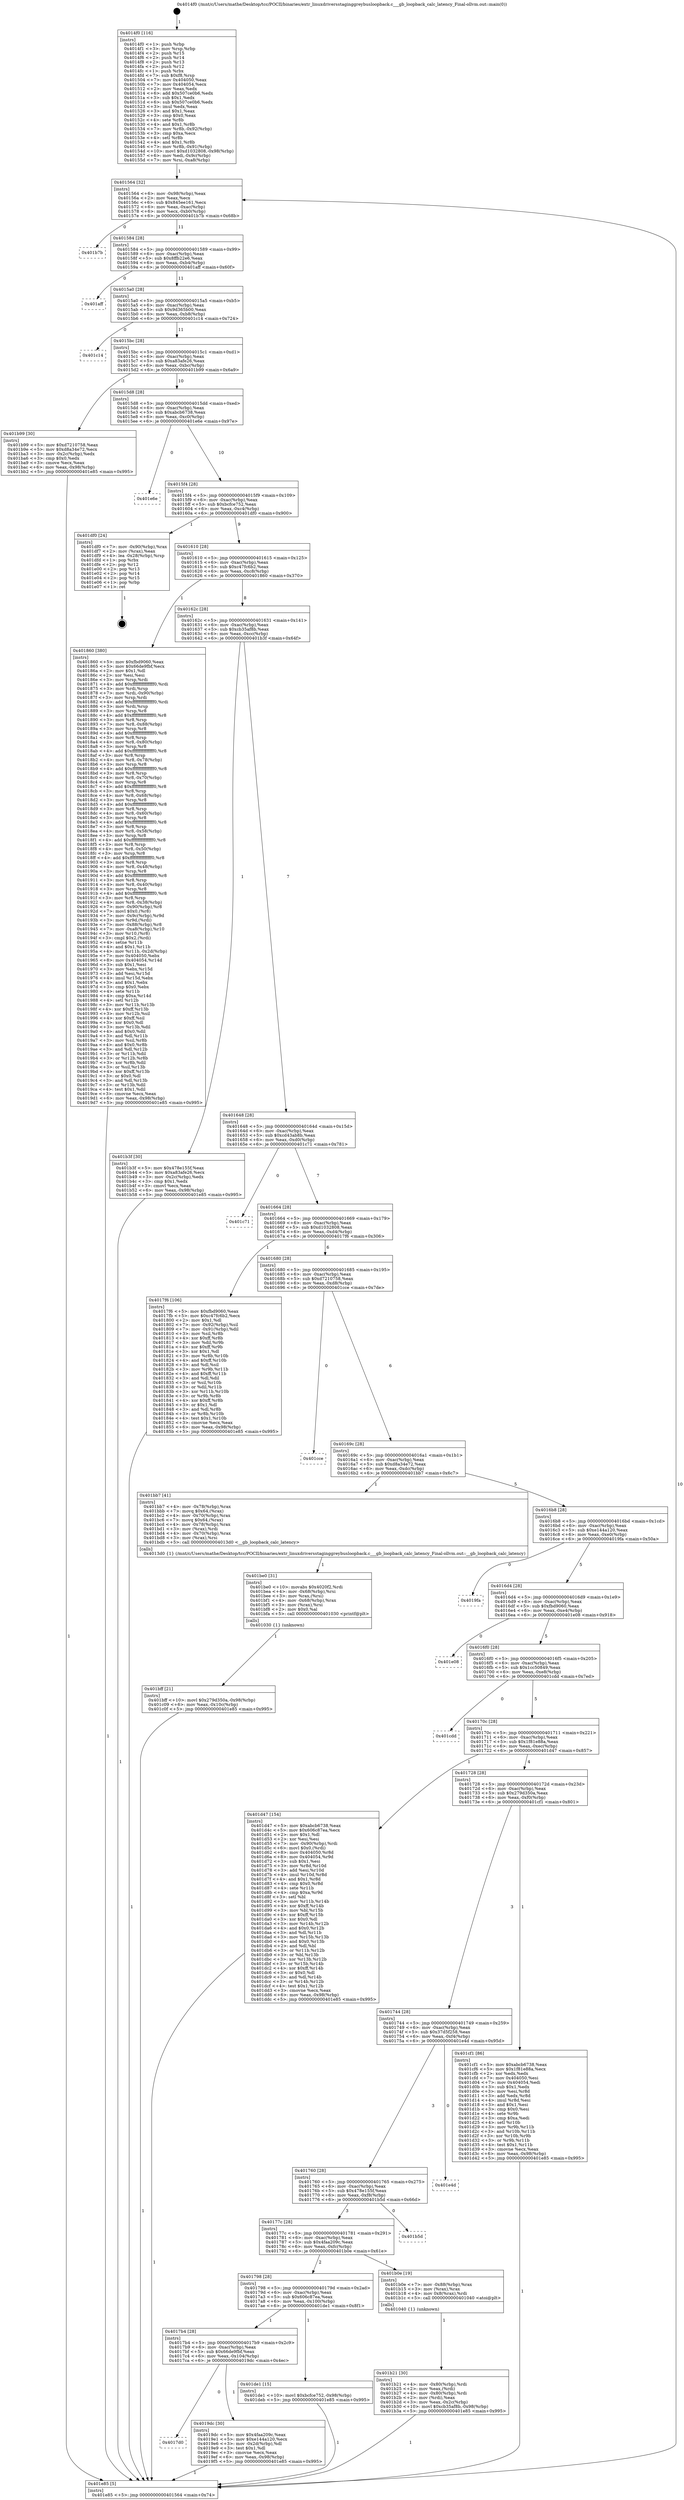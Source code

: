 digraph "0x4014f0" {
  label = "0x4014f0 (/mnt/c/Users/mathe/Desktop/tcc/POCII/binaries/extr_linuxdriversstaginggreybusloopback.c___gb_loopback_calc_latency_Final-ollvm.out::main(0))"
  labelloc = "t"
  node[shape=record]

  Entry [label="",width=0.3,height=0.3,shape=circle,fillcolor=black,style=filled]
  "0x401564" [label="{
     0x401564 [32]\l
     | [instrs]\l
     &nbsp;&nbsp;0x401564 \<+6\>: mov -0x98(%rbp),%eax\l
     &nbsp;&nbsp;0x40156a \<+2\>: mov %eax,%ecx\l
     &nbsp;&nbsp;0x40156c \<+6\>: sub $0x845ee161,%ecx\l
     &nbsp;&nbsp;0x401572 \<+6\>: mov %eax,-0xac(%rbp)\l
     &nbsp;&nbsp;0x401578 \<+6\>: mov %ecx,-0xb0(%rbp)\l
     &nbsp;&nbsp;0x40157e \<+6\>: je 0000000000401b7b \<main+0x68b\>\l
  }"]
  "0x401b7b" [label="{
     0x401b7b\l
  }", style=dashed]
  "0x401584" [label="{
     0x401584 [28]\l
     | [instrs]\l
     &nbsp;&nbsp;0x401584 \<+5\>: jmp 0000000000401589 \<main+0x99\>\l
     &nbsp;&nbsp;0x401589 \<+6\>: mov -0xac(%rbp),%eax\l
     &nbsp;&nbsp;0x40158f \<+5\>: sub $0x8ffb22e6,%eax\l
     &nbsp;&nbsp;0x401594 \<+6\>: mov %eax,-0xb4(%rbp)\l
     &nbsp;&nbsp;0x40159a \<+6\>: je 0000000000401aff \<main+0x60f\>\l
  }"]
  Exit [label="",width=0.3,height=0.3,shape=circle,fillcolor=black,style=filled,peripheries=2]
  "0x401aff" [label="{
     0x401aff\l
  }", style=dashed]
  "0x4015a0" [label="{
     0x4015a0 [28]\l
     | [instrs]\l
     &nbsp;&nbsp;0x4015a0 \<+5\>: jmp 00000000004015a5 \<main+0xb5\>\l
     &nbsp;&nbsp;0x4015a5 \<+6\>: mov -0xac(%rbp),%eax\l
     &nbsp;&nbsp;0x4015ab \<+5\>: sub $0x9d365b00,%eax\l
     &nbsp;&nbsp;0x4015b0 \<+6\>: mov %eax,-0xb8(%rbp)\l
     &nbsp;&nbsp;0x4015b6 \<+6\>: je 0000000000401c14 \<main+0x724\>\l
  }"]
  "0x401bff" [label="{
     0x401bff [21]\l
     | [instrs]\l
     &nbsp;&nbsp;0x401bff \<+10\>: movl $0x279d350a,-0x98(%rbp)\l
     &nbsp;&nbsp;0x401c09 \<+6\>: mov %eax,-0x10c(%rbp)\l
     &nbsp;&nbsp;0x401c0f \<+5\>: jmp 0000000000401e85 \<main+0x995\>\l
  }"]
  "0x401c14" [label="{
     0x401c14\l
  }", style=dashed]
  "0x4015bc" [label="{
     0x4015bc [28]\l
     | [instrs]\l
     &nbsp;&nbsp;0x4015bc \<+5\>: jmp 00000000004015c1 \<main+0xd1\>\l
     &nbsp;&nbsp;0x4015c1 \<+6\>: mov -0xac(%rbp),%eax\l
     &nbsp;&nbsp;0x4015c7 \<+5\>: sub $0xa83afe26,%eax\l
     &nbsp;&nbsp;0x4015cc \<+6\>: mov %eax,-0xbc(%rbp)\l
     &nbsp;&nbsp;0x4015d2 \<+6\>: je 0000000000401b99 \<main+0x6a9\>\l
  }"]
  "0x401be0" [label="{
     0x401be0 [31]\l
     | [instrs]\l
     &nbsp;&nbsp;0x401be0 \<+10\>: movabs $0x4020f2,%rdi\l
     &nbsp;&nbsp;0x401bea \<+4\>: mov -0x68(%rbp),%rsi\l
     &nbsp;&nbsp;0x401bee \<+3\>: mov %rax,(%rsi)\l
     &nbsp;&nbsp;0x401bf1 \<+4\>: mov -0x68(%rbp),%rax\l
     &nbsp;&nbsp;0x401bf5 \<+3\>: mov (%rax),%rsi\l
     &nbsp;&nbsp;0x401bf8 \<+2\>: mov $0x0,%al\l
     &nbsp;&nbsp;0x401bfa \<+5\>: call 0000000000401030 \<printf@plt\>\l
     | [calls]\l
     &nbsp;&nbsp;0x401030 \{1\} (unknown)\l
  }"]
  "0x401b99" [label="{
     0x401b99 [30]\l
     | [instrs]\l
     &nbsp;&nbsp;0x401b99 \<+5\>: mov $0xd7210758,%eax\l
     &nbsp;&nbsp;0x401b9e \<+5\>: mov $0xd8a34e72,%ecx\l
     &nbsp;&nbsp;0x401ba3 \<+3\>: mov -0x2c(%rbp),%edx\l
     &nbsp;&nbsp;0x401ba6 \<+3\>: cmp $0x0,%edx\l
     &nbsp;&nbsp;0x401ba9 \<+3\>: cmove %ecx,%eax\l
     &nbsp;&nbsp;0x401bac \<+6\>: mov %eax,-0x98(%rbp)\l
     &nbsp;&nbsp;0x401bb2 \<+5\>: jmp 0000000000401e85 \<main+0x995\>\l
  }"]
  "0x4015d8" [label="{
     0x4015d8 [28]\l
     | [instrs]\l
     &nbsp;&nbsp;0x4015d8 \<+5\>: jmp 00000000004015dd \<main+0xed\>\l
     &nbsp;&nbsp;0x4015dd \<+6\>: mov -0xac(%rbp),%eax\l
     &nbsp;&nbsp;0x4015e3 \<+5\>: sub $0xabcb6738,%eax\l
     &nbsp;&nbsp;0x4015e8 \<+6\>: mov %eax,-0xc0(%rbp)\l
     &nbsp;&nbsp;0x4015ee \<+6\>: je 0000000000401e6e \<main+0x97e\>\l
  }"]
  "0x401b21" [label="{
     0x401b21 [30]\l
     | [instrs]\l
     &nbsp;&nbsp;0x401b21 \<+4\>: mov -0x80(%rbp),%rdi\l
     &nbsp;&nbsp;0x401b25 \<+2\>: mov %eax,(%rdi)\l
     &nbsp;&nbsp;0x401b27 \<+4\>: mov -0x80(%rbp),%rdi\l
     &nbsp;&nbsp;0x401b2b \<+2\>: mov (%rdi),%eax\l
     &nbsp;&nbsp;0x401b2d \<+3\>: mov %eax,-0x2c(%rbp)\l
     &nbsp;&nbsp;0x401b30 \<+10\>: movl $0xcb35af8b,-0x98(%rbp)\l
     &nbsp;&nbsp;0x401b3a \<+5\>: jmp 0000000000401e85 \<main+0x995\>\l
  }"]
  "0x401e6e" [label="{
     0x401e6e\l
  }", style=dashed]
  "0x4015f4" [label="{
     0x4015f4 [28]\l
     | [instrs]\l
     &nbsp;&nbsp;0x4015f4 \<+5\>: jmp 00000000004015f9 \<main+0x109\>\l
     &nbsp;&nbsp;0x4015f9 \<+6\>: mov -0xac(%rbp),%eax\l
     &nbsp;&nbsp;0x4015ff \<+5\>: sub $0xbcfce752,%eax\l
     &nbsp;&nbsp;0x401604 \<+6\>: mov %eax,-0xc4(%rbp)\l
     &nbsp;&nbsp;0x40160a \<+6\>: je 0000000000401df0 \<main+0x900\>\l
  }"]
  "0x4017d0" [label="{
     0x4017d0\l
  }", style=dashed]
  "0x401df0" [label="{
     0x401df0 [24]\l
     | [instrs]\l
     &nbsp;&nbsp;0x401df0 \<+7\>: mov -0x90(%rbp),%rax\l
     &nbsp;&nbsp;0x401df7 \<+2\>: mov (%rax),%eax\l
     &nbsp;&nbsp;0x401df9 \<+4\>: lea -0x28(%rbp),%rsp\l
     &nbsp;&nbsp;0x401dfd \<+1\>: pop %rbx\l
     &nbsp;&nbsp;0x401dfe \<+2\>: pop %r12\l
     &nbsp;&nbsp;0x401e00 \<+2\>: pop %r13\l
     &nbsp;&nbsp;0x401e02 \<+2\>: pop %r14\l
     &nbsp;&nbsp;0x401e04 \<+2\>: pop %r15\l
     &nbsp;&nbsp;0x401e06 \<+1\>: pop %rbp\l
     &nbsp;&nbsp;0x401e07 \<+1\>: ret\l
  }"]
  "0x401610" [label="{
     0x401610 [28]\l
     | [instrs]\l
     &nbsp;&nbsp;0x401610 \<+5\>: jmp 0000000000401615 \<main+0x125\>\l
     &nbsp;&nbsp;0x401615 \<+6\>: mov -0xac(%rbp),%eax\l
     &nbsp;&nbsp;0x40161b \<+5\>: sub $0xc47fc6b2,%eax\l
     &nbsp;&nbsp;0x401620 \<+6\>: mov %eax,-0xc8(%rbp)\l
     &nbsp;&nbsp;0x401626 \<+6\>: je 0000000000401860 \<main+0x370\>\l
  }"]
  "0x4019dc" [label="{
     0x4019dc [30]\l
     | [instrs]\l
     &nbsp;&nbsp;0x4019dc \<+5\>: mov $0x4faa209c,%eax\l
     &nbsp;&nbsp;0x4019e1 \<+5\>: mov $0xe144a120,%ecx\l
     &nbsp;&nbsp;0x4019e6 \<+3\>: mov -0x2d(%rbp),%dl\l
     &nbsp;&nbsp;0x4019e9 \<+3\>: test $0x1,%dl\l
     &nbsp;&nbsp;0x4019ec \<+3\>: cmovne %ecx,%eax\l
     &nbsp;&nbsp;0x4019ef \<+6\>: mov %eax,-0x98(%rbp)\l
     &nbsp;&nbsp;0x4019f5 \<+5\>: jmp 0000000000401e85 \<main+0x995\>\l
  }"]
  "0x401860" [label="{
     0x401860 [380]\l
     | [instrs]\l
     &nbsp;&nbsp;0x401860 \<+5\>: mov $0xfbd9060,%eax\l
     &nbsp;&nbsp;0x401865 \<+5\>: mov $0x66de9fbf,%ecx\l
     &nbsp;&nbsp;0x40186a \<+2\>: mov $0x1,%dl\l
     &nbsp;&nbsp;0x40186c \<+2\>: xor %esi,%esi\l
     &nbsp;&nbsp;0x40186e \<+3\>: mov %rsp,%rdi\l
     &nbsp;&nbsp;0x401871 \<+4\>: add $0xfffffffffffffff0,%rdi\l
     &nbsp;&nbsp;0x401875 \<+3\>: mov %rdi,%rsp\l
     &nbsp;&nbsp;0x401878 \<+7\>: mov %rdi,-0x90(%rbp)\l
     &nbsp;&nbsp;0x40187f \<+3\>: mov %rsp,%rdi\l
     &nbsp;&nbsp;0x401882 \<+4\>: add $0xfffffffffffffff0,%rdi\l
     &nbsp;&nbsp;0x401886 \<+3\>: mov %rdi,%rsp\l
     &nbsp;&nbsp;0x401889 \<+3\>: mov %rsp,%r8\l
     &nbsp;&nbsp;0x40188c \<+4\>: add $0xfffffffffffffff0,%r8\l
     &nbsp;&nbsp;0x401890 \<+3\>: mov %r8,%rsp\l
     &nbsp;&nbsp;0x401893 \<+7\>: mov %r8,-0x88(%rbp)\l
     &nbsp;&nbsp;0x40189a \<+3\>: mov %rsp,%r8\l
     &nbsp;&nbsp;0x40189d \<+4\>: add $0xfffffffffffffff0,%r8\l
     &nbsp;&nbsp;0x4018a1 \<+3\>: mov %r8,%rsp\l
     &nbsp;&nbsp;0x4018a4 \<+4\>: mov %r8,-0x80(%rbp)\l
     &nbsp;&nbsp;0x4018a8 \<+3\>: mov %rsp,%r8\l
     &nbsp;&nbsp;0x4018ab \<+4\>: add $0xfffffffffffffff0,%r8\l
     &nbsp;&nbsp;0x4018af \<+3\>: mov %r8,%rsp\l
     &nbsp;&nbsp;0x4018b2 \<+4\>: mov %r8,-0x78(%rbp)\l
     &nbsp;&nbsp;0x4018b6 \<+3\>: mov %rsp,%r8\l
     &nbsp;&nbsp;0x4018b9 \<+4\>: add $0xfffffffffffffff0,%r8\l
     &nbsp;&nbsp;0x4018bd \<+3\>: mov %r8,%rsp\l
     &nbsp;&nbsp;0x4018c0 \<+4\>: mov %r8,-0x70(%rbp)\l
     &nbsp;&nbsp;0x4018c4 \<+3\>: mov %rsp,%r8\l
     &nbsp;&nbsp;0x4018c7 \<+4\>: add $0xfffffffffffffff0,%r8\l
     &nbsp;&nbsp;0x4018cb \<+3\>: mov %r8,%rsp\l
     &nbsp;&nbsp;0x4018ce \<+4\>: mov %r8,-0x68(%rbp)\l
     &nbsp;&nbsp;0x4018d2 \<+3\>: mov %rsp,%r8\l
     &nbsp;&nbsp;0x4018d5 \<+4\>: add $0xfffffffffffffff0,%r8\l
     &nbsp;&nbsp;0x4018d9 \<+3\>: mov %r8,%rsp\l
     &nbsp;&nbsp;0x4018dc \<+4\>: mov %r8,-0x60(%rbp)\l
     &nbsp;&nbsp;0x4018e0 \<+3\>: mov %rsp,%r8\l
     &nbsp;&nbsp;0x4018e3 \<+4\>: add $0xfffffffffffffff0,%r8\l
     &nbsp;&nbsp;0x4018e7 \<+3\>: mov %r8,%rsp\l
     &nbsp;&nbsp;0x4018ea \<+4\>: mov %r8,-0x58(%rbp)\l
     &nbsp;&nbsp;0x4018ee \<+3\>: mov %rsp,%r8\l
     &nbsp;&nbsp;0x4018f1 \<+4\>: add $0xfffffffffffffff0,%r8\l
     &nbsp;&nbsp;0x4018f5 \<+3\>: mov %r8,%rsp\l
     &nbsp;&nbsp;0x4018f8 \<+4\>: mov %r8,-0x50(%rbp)\l
     &nbsp;&nbsp;0x4018fc \<+3\>: mov %rsp,%r8\l
     &nbsp;&nbsp;0x4018ff \<+4\>: add $0xfffffffffffffff0,%r8\l
     &nbsp;&nbsp;0x401903 \<+3\>: mov %r8,%rsp\l
     &nbsp;&nbsp;0x401906 \<+4\>: mov %r8,-0x48(%rbp)\l
     &nbsp;&nbsp;0x40190a \<+3\>: mov %rsp,%r8\l
     &nbsp;&nbsp;0x40190d \<+4\>: add $0xfffffffffffffff0,%r8\l
     &nbsp;&nbsp;0x401911 \<+3\>: mov %r8,%rsp\l
     &nbsp;&nbsp;0x401914 \<+4\>: mov %r8,-0x40(%rbp)\l
     &nbsp;&nbsp;0x401918 \<+3\>: mov %rsp,%r8\l
     &nbsp;&nbsp;0x40191b \<+4\>: add $0xfffffffffffffff0,%r8\l
     &nbsp;&nbsp;0x40191f \<+3\>: mov %r8,%rsp\l
     &nbsp;&nbsp;0x401922 \<+4\>: mov %r8,-0x38(%rbp)\l
     &nbsp;&nbsp;0x401926 \<+7\>: mov -0x90(%rbp),%r8\l
     &nbsp;&nbsp;0x40192d \<+7\>: movl $0x0,(%r8)\l
     &nbsp;&nbsp;0x401934 \<+7\>: mov -0x9c(%rbp),%r9d\l
     &nbsp;&nbsp;0x40193b \<+3\>: mov %r9d,(%rdi)\l
     &nbsp;&nbsp;0x40193e \<+7\>: mov -0x88(%rbp),%r8\l
     &nbsp;&nbsp;0x401945 \<+7\>: mov -0xa8(%rbp),%r10\l
     &nbsp;&nbsp;0x40194c \<+3\>: mov %r10,(%r8)\l
     &nbsp;&nbsp;0x40194f \<+3\>: cmpl $0x2,(%rdi)\l
     &nbsp;&nbsp;0x401952 \<+4\>: setne %r11b\l
     &nbsp;&nbsp;0x401956 \<+4\>: and $0x1,%r11b\l
     &nbsp;&nbsp;0x40195a \<+4\>: mov %r11b,-0x2d(%rbp)\l
     &nbsp;&nbsp;0x40195e \<+7\>: mov 0x404050,%ebx\l
     &nbsp;&nbsp;0x401965 \<+8\>: mov 0x404054,%r14d\l
     &nbsp;&nbsp;0x40196d \<+3\>: sub $0x1,%esi\l
     &nbsp;&nbsp;0x401970 \<+3\>: mov %ebx,%r15d\l
     &nbsp;&nbsp;0x401973 \<+3\>: add %esi,%r15d\l
     &nbsp;&nbsp;0x401976 \<+4\>: imul %r15d,%ebx\l
     &nbsp;&nbsp;0x40197a \<+3\>: and $0x1,%ebx\l
     &nbsp;&nbsp;0x40197d \<+3\>: cmp $0x0,%ebx\l
     &nbsp;&nbsp;0x401980 \<+4\>: sete %r11b\l
     &nbsp;&nbsp;0x401984 \<+4\>: cmp $0xa,%r14d\l
     &nbsp;&nbsp;0x401988 \<+4\>: setl %r12b\l
     &nbsp;&nbsp;0x40198c \<+3\>: mov %r11b,%r13b\l
     &nbsp;&nbsp;0x40198f \<+4\>: xor $0xff,%r13b\l
     &nbsp;&nbsp;0x401993 \<+3\>: mov %r12b,%sil\l
     &nbsp;&nbsp;0x401996 \<+4\>: xor $0xff,%sil\l
     &nbsp;&nbsp;0x40199a \<+3\>: xor $0x0,%dl\l
     &nbsp;&nbsp;0x40199d \<+3\>: mov %r13b,%dil\l
     &nbsp;&nbsp;0x4019a0 \<+4\>: and $0x0,%dil\l
     &nbsp;&nbsp;0x4019a4 \<+3\>: and %dl,%r11b\l
     &nbsp;&nbsp;0x4019a7 \<+3\>: mov %sil,%r8b\l
     &nbsp;&nbsp;0x4019aa \<+4\>: and $0x0,%r8b\l
     &nbsp;&nbsp;0x4019ae \<+3\>: and %dl,%r12b\l
     &nbsp;&nbsp;0x4019b1 \<+3\>: or %r11b,%dil\l
     &nbsp;&nbsp;0x4019b4 \<+3\>: or %r12b,%r8b\l
     &nbsp;&nbsp;0x4019b7 \<+3\>: xor %r8b,%dil\l
     &nbsp;&nbsp;0x4019ba \<+3\>: or %sil,%r13b\l
     &nbsp;&nbsp;0x4019bd \<+4\>: xor $0xff,%r13b\l
     &nbsp;&nbsp;0x4019c1 \<+3\>: or $0x0,%dl\l
     &nbsp;&nbsp;0x4019c4 \<+3\>: and %dl,%r13b\l
     &nbsp;&nbsp;0x4019c7 \<+3\>: or %r13b,%dil\l
     &nbsp;&nbsp;0x4019ca \<+4\>: test $0x1,%dil\l
     &nbsp;&nbsp;0x4019ce \<+3\>: cmovne %ecx,%eax\l
     &nbsp;&nbsp;0x4019d1 \<+6\>: mov %eax,-0x98(%rbp)\l
     &nbsp;&nbsp;0x4019d7 \<+5\>: jmp 0000000000401e85 \<main+0x995\>\l
  }"]
  "0x40162c" [label="{
     0x40162c [28]\l
     | [instrs]\l
     &nbsp;&nbsp;0x40162c \<+5\>: jmp 0000000000401631 \<main+0x141\>\l
     &nbsp;&nbsp;0x401631 \<+6\>: mov -0xac(%rbp),%eax\l
     &nbsp;&nbsp;0x401637 \<+5\>: sub $0xcb35af8b,%eax\l
     &nbsp;&nbsp;0x40163c \<+6\>: mov %eax,-0xcc(%rbp)\l
     &nbsp;&nbsp;0x401642 \<+6\>: je 0000000000401b3f \<main+0x64f\>\l
  }"]
  "0x4017b4" [label="{
     0x4017b4 [28]\l
     | [instrs]\l
     &nbsp;&nbsp;0x4017b4 \<+5\>: jmp 00000000004017b9 \<main+0x2c9\>\l
     &nbsp;&nbsp;0x4017b9 \<+6\>: mov -0xac(%rbp),%eax\l
     &nbsp;&nbsp;0x4017bf \<+5\>: sub $0x66de9fbf,%eax\l
     &nbsp;&nbsp;0x4017c4 \<+6\>: mov %eax,-0x104(%rbp)\l
     &nbsp;&nbsp;0x4017ca \<+6\>: je 00000000004019dc \<main+0x4ec\>\l
  }"]
  "0x401b3f" [label="{
     0x401b3f [30]\l
     | [instrs]\l
     &nbsp;&nbsp;0x401b3f \<+5\>: mov $0x478e155f,%eax\l
     &nbsp;&nbsp;0x401b44 \<+5\>: mov $0xa83afe26,%ecx\l
     &nbsp;&nbsp;0x401b49 \<+3\>: mov -0x2c(%rbp),%edx\l
     &nbsp;&nbsp;0x401b4c \<+3\>: cmp $0x1,%edx\l
     &nbsp;&nbsp;0x401b4f \<+3\>: cmovl %ecx,%eax\l
     &nbsp;&nbsp;0x401b52 \<+6\>: mov %eax,-0x98(%rbp)\l
     &nbsp;&nbsp;0x401b58 \<+5\>: jmp 0000000000401e85 \<main+0x995\>\l
  }"]
  "0x401648" [label="{
     0x401648 [28]\l
     | [instrs]\l
     &nbsp;&nbsp;0x401648 \<+5\>: jmp 000000000040164d \<main+0x15d\>\l
     &nbsp;&nbsp;0x40164d \<+6\>: mov -0xac(%rbp),%eax\l
     &nbsp;&nbsp;0x401653 \<+5\>: sub $0xcd43ab8b,%eax\l
     &nbsp;&nbsp;0x401658 \<+6\>: mov %eax,-0xd0(%rbp)\l
     &nbsp;&nbsp;0x40165e \<+6\>: je 0000000000401c71 \<main+0x781\>\l
  }"]
  "0x401de1" [label="{
     0x401de1 [15]\l
     | [instrs]\l
     &nbsp;&nbsp;0x401de1 \<+10\>: movl $0xbcfce752,-0x98(%rbp)\l
     &nbsp;&nbsp;0x401deb \<+5\>: jmp 0000000000401e85 \<main+0x995\>\l
  }"]
  "0x401c71" [label="{
     0x401c71\l
  }", style=dashed]
  "0x401664" [label="{
     0x401664 [28]\l
     | [instrs]\l
     &nbsp;&nbsp;0x401664 \<+5\>: jmp 0000000000401669 \<main+0x179\>\l
     &nbsp;&nbsp;0x401669 \<+6\>: mov -0xac(%rbp),%eax\l
     &nbsp;&nbsp;0x40166f \<+5\>: sub $0xd1032808,%eax\l
     &nbsp;&nbsp;0x401674 \<+6\>: mov %eax,-0xd4(%rbp)\l
     &nbsp;&nbsp;0x40167a \<+6\>: je 00000000004017f6 \<main+0x306\>\l
  }"]
  "0x401798" [label="{
     0x401798 [28]\l
     | [instrs]\l
     &nbsp;&nbsp;0x401798 \<+5\>: jmp 000000000040179d \<main+0x2ad\>\l
     &nbsp;&nbsp;0x40179d \<+6\>: mov -0xac(%rbp),%eax\l
     &nbsp;&nbsp;0x4017a3 \<+5\>: sub $0x606c87ea,%eax\l
     &nbsp;&nbsp;0x4017a8 \<+6\>: mov %eax,-0x100(%rbp)\l
     &nbsp;&nbsp;0x4017ae \<+6\>: je 0000000000401de1 \<main+0x8f1\>\l
  }"]
  "0x4017f6" [label="{
     0x4017f6 [106]\l
     | [instrs]\l
     &nbsp;&nbsp;0x4017f6 \<+5\>: mov $0xfbd9060,%eax\l
     &nbsp;&nbsp;0x4017fb \<+5\>: mov $0xc47fc6b2,%ecx\l
     &nbsp;&nbsp;0x401800 \<+2\>: mov $0x1,%dl\l
     &nbsp;&nbsp;0x401802 \<+7\>: mov -0x92(%rbp),%sil\l
     &nbsp;&nbsp;0x401809 \<+7\>: mov -0x91(%rbp),%dil\l
     &nbsp;&nbsp;0x401810 \<+3\>: mov %sil,%r8b\l
     &nbsp;&nbsp;0x401813 \<+4\>: xor $0xff,%r8b\l
     &nbsp;&nbsp;0x401817 \<+3\>: mov %dil,%r9b\l
     &nbsp;&nbsp;0x40181a \<+4\>: xor $0xff,%r9b\l
     &nbsp;&nbsp;0x40181e \<+3\>: xor $0x1,%dl\l
     &nbsp;&nbsp;0x401821 \<+3\>: mov %r8b,%r10b\l
     &nbsp;&nbsp;0x401824 \<+4\>: and $0xff,%r10b\l
     &nbsp;&nbsp;0x401828 \<+3\>: and %dl,%sil\l
     &nbsp;&nbsp;0x40182b \<+3\>: mov %r9b,%r11b\l
     &nbsp;&nbsp;0x40182e \<+4\>: and $0xff,%r11b\l
     &nbsp;&nbsp;0x401832 \<+3\>: and %dl,%dil\l
     &nbsp;&nbsp;0x401835 \<+3\>: or %sil,%r10b\l
     &nbsp;&nbsp;0x401838 \<+3\>: or %dil,%r11b\l
     &nbsp;&nbsp;0x40183b \<+3\>: xor %r11b,%r10b\l
     &nbsp;&nbsp;0x40183e \<+3\>: or %r9b,%r8b\l
     &nbsp;&nbsp;0x401841 \<+4\>: xor $0xff,%r8b\l
     &nbsp;&nbsp;0x401845 \<+3\>: or $0x1,%dl\l
     &nbsp;&nbsp;0x401848 \<+3\>: and %dl,%r8b\l
     &nbsp;&nbsp;0x40184b \<+3\>: or %r8b,%r10b\l
     &nbsp;&nbsp;0x40184e \<+4\>: test $0x1,%r10b\l
     &nbsp;&nbsp;0x401852 \<+3\>: cmovne %ecx,%eax\l
     &nbsp;&nbsp;0x401855 \<+6\>: mov %eax,-0x98(%rbp)\l
     &nbsp;&nbsp;0x40185b \<+5\>: jmp 0000000000401e85 \<main+0x995\>\l
  }"]
  "0x401680" [label="{
     0x401680 [28]\l
     | [instrs]\l
     &nbsp;&nbsp;0x401680 \<+5\>: jmp 0000000000401685 \<main+0x195\>\l
     &nbsp;&nbsp;0x401685 \<+6\>: mov -0xac(%rbp),%eax\l
     &nbsp;&nbsp;0x40168b \<+5\>: sub $0xd7210758,%eax\l
     &nbsp;&nbsp;0x401690 \<+6\>: mov %eax,-0xd8(%rbp)\l
     &nbsp;&nbsp;0x401696 \<+6\>: je 0000000000401cce \<main+0x7de\>\l
  }"]
  "0x401e85" [label="{
     0x401e85 [5]\l
     | [instrs]\l
     &nbsp;&nbsp;0x401e85 \<+5\>: jmp 0000000000401564 \<main+0x74\>\l
  }"]
  "0x4014f0" [label="{
     0x4014f0 [116]\l
     | [instrs]\l
     &nbsp;&nbsp;0x4014f0 \<+1\>: push %rbp\l
     &nbsp;&nbsp;0x4014f1 \<+3\>: mov %rsp,%rbp\l
     &nbsp;&nbsp;0x4014f4 \<+2\>: push %r15\l
     &nbsp;&nbsp;0x4014f6 \<+2\>: push %r14\l
     &nbsp;&nbsp;0x4014f8 \<+2\>: push %r13\l
     &nbsp;&nbsp;0x4014fa \<+2\>: push %r12\l
     &nbsp;&nbsp;0x4014fc \<+1\>: push %rbx\l
     &nbsp;&nbsp;0x4014fd \<+7\>: sub $0xf8,%rsp\l
     &nbsp;&nbsp;0x401504 \<+7\>: mov 0x404050,%eax\l
     &nbsp;&nbsp;0x40150b \<+7\>: mov 0x404054,%ecx\l
     &nbsp;&nbsp;0x401512 \<+2\>: mov %eax,%edx\l
     &nbsp;&nbsp;0x401514 \<+6\>: add $0x507ce0b6,%edx\l
     &nbsp;&nbsp;0x40151a \<+3\>: sub $0x1,%edx\l
     &nbsp;&nbsp;0x40151d \<+6\>: sub $0x507ce0b6,%edx\l
     &nbsp;&nbsp;0x401523 \<+3\>: imul %edx,%eax\l
     &nbsp;&nbsp;0x401526 \<+3\>: and $0x1,%eax\l
     &nbsp;&nbsp;0x401529 \<+3\>: cmp $0x0,%eax\l
     &nbsp;&nbsp;0x40152c \<+4\>: sete %r8b\l
     &nbsp;&nbsp;0x401530 \<+4\>: and $0x1,%r8b\l
     &nbsp;&nbsp;0x401534 \<+7\>: mov %r8b,-0x92(%rbp)\l
     &nbsp;&nbsp;0x40153b \<+3\>: cmp $0xa,%ecx\l
     &nbsp;&nbsp;0x40153e \<+4\>: setl %r8b\l
     &nbsp;&nbsp;0x401542 \<+4\>: and $0x1,%r8b\l
     &nbsp;&nbsp;0x401546 \<+7\>: mov %r8b,-0x91(%rbp)\l
     &nbsp;&nbsp;0x40154d \<+10\>: movl $0xd1032808,-0x98(%rbp)\l
     &nbsp;&nbsp;0x401557 \<+6\>: mov %edi,-0x9c(%rbp)\l
     &nbsp;&nbsp;0x40155d \<+7\>: mov %rsi,-0xa8(%rbp)\l
  }"]
  "0x401b0e" [label="{
     0x401b0e [19]\l
     | [instrs]\l
     &nbsp;&nbsp;0x401b0e \<+7\>: mov -0x88(%rbp),%rax\l
     &nbsp;&nbsp;0x401b15 \<+3\>: mov (%rax),%rax\l
     &nbsp;&nbsp;0x401b18 \<+4\>: mov 0x8(%rax),%rdi\l
     &nbsp;&nbsp;0x401b1c \<+5\>: call 0000000000401040 \<atoi@plt\>\l
     | [calls]\l
     &nbsp;&nbsp;0x401040 \{1\} (unknown)\l
  }"]
  "0x40177c" [label="{
     0x40177c [28]\l
     | [instrs]\l
     &nbsp;&nbsp;0x40177c \<+5\>: jmp 0000000000401781 \<main+0x291\>\l
     &nbsp;&nbsp;0x401781 \<+6\>: mov -0xac(%rbp),%eax\l
     &nbsp;&nbsp;0x401787 \<+5\>: sub $0x4faa209c,%eax\l
     &nbsp;&nbsp;0x40178c \<+6\>: mov %eax,-0xfc(%rbp)\l
     &nbsp;&nbsp;0x401792 \<+6\>: je 0000000000401b0e \<main+0x61e\>\l
  }"]
  "0x401cce" [label="{
     0x401cce\l
  }", style=dashed]
  "0x40169c" [label="{
     0x40169c [28]\l
     | [instrs]\l
     &nbsp;&nbsp;0x40169c \<+5\>: jmp 00000000004016a1 \<main+0x1b1\>\l
     &nbsp;&nbsp;0x4016a1 \<+6\>: mov -0xac(%rbp),%eax\l
     &nbsp;&nbsp;0x4016a7 \<+5\>: sub $0xd8a34e72,%eax\l
     &nbsp;&nbsp;0x4016ac \<+6\>: mov %eax,-0xdc(%rbp)\l
     &nbsp;&nbsp;0x4016b2 \<+6\>: je 0000000000401bb7 \<main+0x6c7\>\l
  }"]
  "0x401b5d" [label="{
     0x401b5d\l
  }", style=dashed]
  "0x401bb7" [label="{
     0x401bb7 [41]\l
     | [instrs]\l
     &nbsp;&nbsp;0x401bb7 \<+4\>: mov -0x78(%rbp),%rax\l
     &nbsp;&nbsp;0x401bbb \<+7\>: movq $0x64,(%rax)\l
     &nbsp;&nbsp;0x401bc2 \<+4\>: mov -0x70(%rbp),%rax\l
     &nbsp;&nbsp;0x401bc6 \<+7\>: movq $0x64,(%rax)\l
     &nbsp;&nbsp;0x401bcd \<+4\>: mov -0x78(%rbp),%rax\l
     &nbsp;&nbsp;0x401bd1 \<+3\>: mov (%rax),%rdi\l
     &nbsp;&nbsp;0x401bd4 \<+4\>: mov -0x70(%rbp),%rax\l
     &nbsp;&nbsp;0x401bd8 \<+3\>: mov (%rax),%rsi\l
     &nbsp;&nbsp;0x401bdb \<+5\>: call 00000000004013d0 \<__gb_loopback_calc_latency\>\l
     | [calls]\l
     &nbsp;&nbsp;0x4013d0 \{1\} (/mnt/c/Users/mathe/Desktop/tcc/POCII/binaries/extr_linuxdriversstaginggreybusloopback.c___gb_loopback_calc_latency_Final-ollvm.out::__gb_loopback_calc_latency)\l
  }"]
  "0x4016b8" [label="{
     0x4016b8 [28]\l
     | [instrs]\l
     &nbsp;&nbsp;0x4016b8 \<+5\>: jmp 00000000004016bd \<main+0x1cd\>\l
     &nbsp;&nbsp;0x4016bd \<+6\>: mov -0xac(%rbp),%eax\l
     &nbsp;&nbsp;0x4016c3 \<+5\>: sub $0xe144a120,%eax\l
     &nbsp;&nbsp;0x4016c8 \<+6\>: mov %eax,-0xe0(%rbp)\l
     &nbsp;&nbsp;0x4016ce \<+6\>: je 00000000004019fa \<main+0x50a\>\l
  }"]
  "0x401760" [label="{
     0x401760 [28]\l
     | [instrs]\l
     &nbsp;&nbsp;0x401760 \<+5\>: jmp 0000000000401765 \<main+0x275\>\l
     &nbsp;&nbsp;0x401765 \<+6\>: mov -0xac(%rbp),%eax\l
     &nbsp;&nbsp;0x40176b \<+5\>: sub $0x478e155f,%eax\l
     &nbsp;&nbsp;0x401770 \<+6\>: mov %eax,-0xf8(%rbp)\l
     &nbsp;&nbsp;0x401776 \<+6\>: je 0000000000401b5d \<main+0x66d\>\l
  }"]
  "0x4019fa" [label="{
     0x4019fa\l
  }", style=dashed]
  "0x4016d4" [label="{
     0x4016d4 [28]\l
     | [instrs]\l
     &nbsp;&nbsp;0x4016d4 \<+5\>: jmp 00000000004016d9 \<main+0x1e9\>\l
     &nbsp;&nbsp;0x4016d9 \<+6\>: mov -0xac(%rbp),%eax\l
     &nbsp;&nbsp;0x4016df \<+5\>: sub $0xfbd9060,%eax\l
     &nbsp;&nbsp;0x4016e4 \<+6\>: mov %eax,-0xe4(%rbp)\l
     &nbsp;&nbsp;0x4016ea \<+6\>: je 0000000000401e08 \<main+0x918\>\l
  }"]
  "0x401e4d" [label="{
     0x401e4d\l
  }", style=dashed]
  "0x401e08" [label="{
     0x401e08\l
  }", style=dashed]
  "0x4016f0" [label="{
     0x4016f0 [28]\l
     | [instrs]\l
     &nbsp;&nbsp;0x4016f0 \<+5\>: jmp 00000000004016f5 \<main+0x205\>\l
     &nbsp;&nbsp;0x4016f5 \<+6\>: mov -0xac(%rbp),%eax\l
     &nbsp;&nbsp;0x4016fb \<+5\>: sub $0x1cc50849,%eax\l
     &nbsp;&nbsp;0x401700 \<+6\>: mov %eax,-0xe8(%rbp)\l
     &nbsp;&nbsp;0x401706 \<+6\>: je 0000000000401cdd \<main+0x7ed\>\l
  }"]
  "0x401744" [label="{
     0x401744 [28]\l
     | [instrs]\l
     &nbsp;&nbsp;0x401744 \<+5\>: jmp 0000000000401749 \<main+0x259\>\l
     &nbsp;&nbsp;0x401749 \<+6\>: mov -0xac(%rbp),%eax\l
     &nbsp;&nbsp;0x40174f \<+5\>: sub $0x37d5f258,%eax\l
     &nbsp;&nbsp;0x401754 \<+6\>: mov %eax,-0xf4(%rbp)\l
     &nbsp;&nbsp;0x40175a \<+6\>: je 0000000000401e4d \<main+0x95d\>\l
  }"]
  "0x401cdd" [label="{
     0x401cdd\l
  }", style=dashed]
  "0x40170c" [label="{
     0x40170c [28]\l
     | [instrs]\l
     &nbsp;&nbsp;0x40170c \<+5\>: jmp 0000000000401711 \<main+0x221\>\l
     &nbsp;&nbsp;0x401711 \<+6\>: mov -0xac(%rbp),%eax\l
     &nbsp;&nbsp;0x401717 \<+5\>: sub $0x1f81e88a,%eax\l
     &nbsp;&nbsp;0x40171c \<+6\>: mov %eax,-0xec(%rbp)\l
     &nbsp;&nbsp;0x401722 \<+6\>: je 0000000000401d47 \<main+0x857\>\l
  }"]
  "0x401cf1" [label="{
     0x401cf1 [86]\l
     | [instrs]\l
     &nbsp;&nbsp;0x401cf1 \<+5\>: mov $0xabcb6738,%eax\l
     &nbsp;&nbsp;0x401cf6 \<+5\>: mov $0x1f81e88a,%ecx\l
     &nbsp;&nbsp;0x401cfb \<+2\>: xor %edx,%edx\l
     &nbsp;&nbsp;0x401cfd \<+7\>: mov 0x404050,%esi\l
     &nbsp;&nbsp;0x401d04 \<+7\>: mov 0x404054,%edi\l
     &nbsp;&nbsp;0x401d0b \<+3\>: sub $0x1,%edx\l
     &nbsp;&nbsp;0x401d0e \<+3\>: mov %esi,%r8d\l
     &nbsp;&nbsp;0x401d11 \<+3\>: add %edx,%r8d\l
     &nbsp;&nbsp;0x401d14 \<+4\>: imul %r8d,%esi\l
     &nbsp;&nbsp;0x401d18 \<+3\>: and $0x1,%esi\l
     &nbsp;&nbsp;0x401d1b \<+3\>: cmp $0x0,%esi\l
     &nbsp;&nbsp;0x401d1e \<+4\>: sete %r9b\l
     &nbsp;&nbsp;0x401d22 \<+3\>: cmp $0xa,%edi\l
     &nbsp;&nbsp;0x401d25 \<+4\>: setl %r10b\l
     &nbsp;&nbsp;0x401d29 \<+3\>: mov %r9b,%r11b\l
     &nbsp;&nbsp;0x401d2c \<+3\>: and %r10b,%r11b\l
     &nbsp;&nbsp;0x401d2f \<+3\>: xor %r10b,%r9b\l
     &nbsp;&nbsp;0x401d32 \<+3\>: or %r9b,%r11b\l
     &nbsp;&nbsp;0x401d35 \<+4\>: test $0x1,%r11b\l
     &nbsp;&nbsp;0x401d39 \<+3\>: cmovne %ecx,%eax\l
     &nbsp;&nbsp;0x401d3c \<+6\>: mov %eax,-0x98(%rbp)\l
     &nbsp;&nbsp;0x401d42 \<+5\>: jmp 0000000000401e85 \<main+0x995\>\l
  }"]
  "0x401d47" [label="{
     0x401d47 [154]\l
     | [instrs]\l
     &nbsp;&nbsp;0x401d47 \<+5\>: mov $0xabcb6738,%eax\l
     &nbsp;&nbsp;0x401d4c \<+5\>: mov $0x606c87ea,%ecx\l
     &nbsp;&nbsp;0x401d51 \<+2\>: mov $0x1,%dl\l
     &nbsp;&nbsp;0x401d53 \<+2\>: xor %esi,%esi\l
     &nbsp;&nbsp;0x401d55 \<+7\>: mov -0x90(%rbp),%rdi\l
     &nbsp;&nbsp;0x401d5c \<+6\>: movl $0x0,(%rdi)\l
     &nbsp;&nbsp;0x401d62 \<+8\>: mov 0x404050,%r8d\l
     &nbsp;&nbsp;0x401d6a \<+8\>: mov 0x404054,%r9d\l
     &nbsp;&nbsp;0x401d72 \<+3\>: sub $0x1,%esi\l
     &nbsp;&nbsp;0x401d75 \<+3\>: mov %r8d,%r10d\l
     &nbsp;&nbsp;0x401d78 \<+3\>: add %esi,%r10d\l
     &nbsp;&nbsp;0x401d7b \<+4\>: imul %r10d,%r8d\l
     &nbsp;&nbsp;0x401d7f \<+4\>: and $0x1,%r8d\l
     &nbsp;&nbsp;0x401d83 \<+4\>: cmp $0x0,%r8d\l
     &nbsp;&nbsp;0x401d87 \<+4\>: sete %r11b\l
     &nbsp;&nbsp;0x401d8b \<+4\>: cmp $0xa,%r9d\l
     &nbsp;&nbsp;0x401d8f \<+3\>: setl %bl\l
     &nbsp;&nbsp;0x401d92 \<+3\>: mov %r11b,%r14b\l
     &nbsp;&nbsp;0x401d95 \<+4\>: xor $0xff,%r14b\l
     &nbsp;&nbsp;0x401d99 \<+3\>: mov %bl,%r15b\l
     &nbsp;&nbsp;0x401d9c \<+4\>: xor $0xff,%r15b\l
     &nbsp;&nbsp;0x401da0 \<+3\>: xor $0x0,%dl\l
     &nbsp;&nbsp;0x401da3 \<+3\>: mov %r14b,%r12b\l
     &nbsp;&nbsp;0x401da6 \<+4\>: and $0x0,%r12b\l
     &nbsp;&nbsp;0x401daa \<+3\>: and %dl,%r11b\l
     &nbsp;&nbsp;0x401dad \<+3\>: mov %r15b,%r13b\l
     &nbsp;&nbsp;0x401db0 \<+4\>: and $0x0,%r13b\l
     &nbsp;&nbsp;0x401db4 \<+2\>: and %dl,%bl\l
     &nbsp;&nbsp;0x401db6 \<+3\>: or %r11b,%r12b\l
     &nbsp;&nbsp;0x401db9 \<+3\>: or %bl,%r13b\l
     &nbsp;&nbsp;0x401dbc \<+3\>: xor %r13b,%r12b\l
     &nbsp;&nbsp;0x401dbf \<+3\>: or %r15b,%r14b\l
     &nbsp;&nbsp;0x401dc2 \<+4\>: xor $0xff,%r14b\l
     &nbsp;&nbsp;0x401dc6 \<+3\>: or $0x0,%dl\l
     &nbsp;&nbsp;0x401dc9 \<+3\>: and %dl,%r14b\l
     &nbsp;&nbsp;0x401dcc \<+3\>: or %r14b,%r12b\l
     &nbsp;&nbsp;0x401dcf \<+4\>: test $0x1,%r12b\l
     &nbsp;&nbsp;0x401dd3 \<+3\>: cmovne %ecx,%eax\l
     &nbsp;&nbsp;0x401dd6 \<+6\>: mov %eax,-0x98(%rbp)\l
     &nbsp;&nbsp;0x401ddc \<+5\>: jmp 0000000000401e85 \<main+0x995\>\l
  }"]
  "0x401728" [label="{
     0x401728 [28]\l
     | [instrs]\l
     &nbsp;&nbsp;0x401728 \<+5\>: jmp 000000000040172d \<main+0x23d\>\l
     &nbsp;&nbsp;0x40172d \<+6\>: mov -0xac(%rbp),%eax\l
     &nbsp;&nbsp;0x401733 \<+5\>: sub $0x279d350a,%eax\l
     &nbsp;&nbsp;0x401738 \<+6\>: mov %eax,-0xf0(%rbp)\l
     &nbsp;&nbsp;0x40173e \<+6\>: je 0000000000401cf1 \<main+0x801\>\l
  }"]
  Entry -> "0x4014f0" [label=" 1"]
  "0x401564" -> "0x401b7b" [label=" 0"]
  "0x401564" -> "0x401584" [label=" 11"]
  "0x401df0" -> Exit [label=" 1"]
  "0x401584" -> "0x401aff" [label=" 0"]
  "0x401584" -> "0x4015a0" [label=" 11"]
  "0x401de1" -> "0x401e85" [label=" 1"]
  "0x4015a0" -> "0x401c14" [label=" 0"]
  "0x4015a0" -> "0x4015bc" [label=" 11"]
  "0x401d47" -> "0x401e85" [label=" 1"]
  "0x4015bc" -> "0x401b99" [label=" 1"]
  "0x4015bc" -> "0x4015d8" [label=" 10"]
  "0x401cf1" -> "0x401e85" [label=" 1"]
  "0x4015d8" -> "0x401e6e" [label=" 0"]
  "0x4015d8" -> "0x4015f4" [label=" 10"]
  "0x401bff" -> "0x401e85" [label=" 1"]
  "0x4015f4" -> "0x401df0" [label=" 1"]
  "0x4015f4" -> "0x401610" [label=" 9"]
  "0x401be0" -> "0x401bff" [label=" 1"]
  "0x401610" -> "0x401860" [label=" 1"]
  "0x401610" -> "0x40162c" [label=" 8"]
  "0x401bb7" -> "0x401be0" [label=" 1"]
  "0x40162c" -> "0x401b3f" [label=" 1"]
  "0x40162c" -> "0x401648" [label=" 7"]
  "0x401b3f" -> "0x401e85" [label=" 1"]
  "0x401648" -> "0x401c71" [label=" 0"]
  "0x401648" -> "0x401664" [label=" 7"]
  "0x401b21" -> "0x401e85" [label=" 1"]
  "0x401664" -> "0x4017f6" [label=" 1"]
  "0x401664" -> "0x401680" [label=" 6"]
  "0x4017f6" -> "0x401e85" [label=" 1"]
  "0x4014f0" -> "0x401564" [label=" 1"]
  "0x401e85" -> "0x401564" [label=" 10"]
  "0x4019dc" -> "0x401e85" [label=" 1"]
  "0x401860" -> "0x401e85" [label=" 1"]
  "0x4017b4" -> "0x4017d0" [label=" 0"]
  "0x401680" -> "0x401cce" [label=" 0"]
  "0x401680" -> "0x40169c" [label=" 6"]
  "0x401b99" -> "0x401e85" [label=" 1"]
  "0x40169c" -> "0x401bb7" [label=" 1"]
  "0x40169c" -> "0x4016b8" [label=" 5"]
  "0x401798" -> "0x4017b4" [label=" 1"]
  "0x4016b8" -> "0x4019fa" [label=" 0"]
  "0x4016b8" -> "0x4016d4" [label=" 5"]
  "0x401b0e" -> "0x401b21" [label=" 1"]
  "0x4016d4" -> "0x401e08" [label=" 0"]
  "0x4016d4" -> "0x4016f0" [label=" 5"]
  "0x40177c" -> "0x401798" [label=" 2"]
  "0x4016f0" -> "0x401cdd" [label=" 0"]
  "0x4016f0" -> "0x40170c" [label=" 5"]
  "0x4017b4" -> "0x4019dc" [label=" 1"]
  "0x40170c" -> "0x401d47" [label=" 1"]
  "0x40170c" -> "0x401728" [label=" 4"]
  "0x401760" -> "0x40177c" [label=" 3"]
  "0x401728" -> "0x401cf1" [label=" 1"]
  "0x401728" -> "0x401744" [label=" 3"]
  "0x40177c" -> "0x401b0e" [label=" 1"]
  "0x401744" -> "0x401e4d" [label=" 0"]
  "0x401744" -> "0x401760" [label=" 3"]
  "0x401798" -> "0x401de1" [label=" 1"]
  "0x401760" -> "0x401b5d" [label=" 0"]
}
